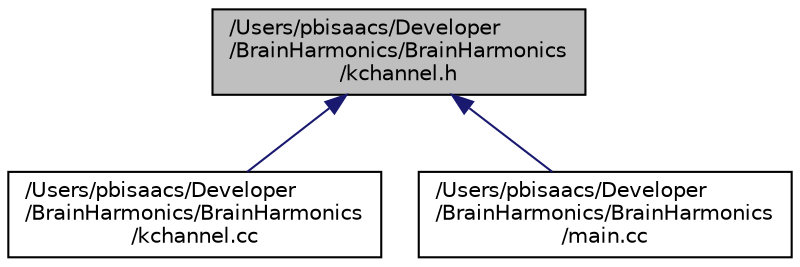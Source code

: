 digraph "/Users/pbisaacs/Developer/BrainHarmonics/BrainHarmonics/kchannel.h"
{
  edge [fontname="Helvetica",fontsize="10",labelfontname="Helvetica",labelfontsize="10"];
  node [fontname="Helvetica",fontsize="10",shape=record];
  Node1 [label="/Users/pbisaacs/Developer\l/BrainHarmonics/BrainHarmonics\l/kchannel.h",height=0.2,width=0.4,color="black", fillcolor="grey75", style="filled", fontcolor="black"];
  Node1 -> Node2 [dir="back",color="midnightblue",fontsize="10",style="solid",fontname="Helvetica"];
  Node2 [label="/Users/pbisaacs/Developer\l/BrainHarmonics/BrainHarmonics\l/kchannel.cc",height=0.2,width=0.4,color="black", fillcolor="white", style="filled",URL="$kchannel_8cc.html"];
  Node1 -> Node3 [dir="back",color="midnightblue",fontsize="10",style="solid",fontname="Helvetica"];
  Node3 [label="/Users/pbisaacs/Developer\l/BrainHarmonics/BrainHarmonics\l/main.cc",height=0.2,width=0.4,color="black", fillcolor="white", style="filled",URL="$main_8cc.html"];
}

